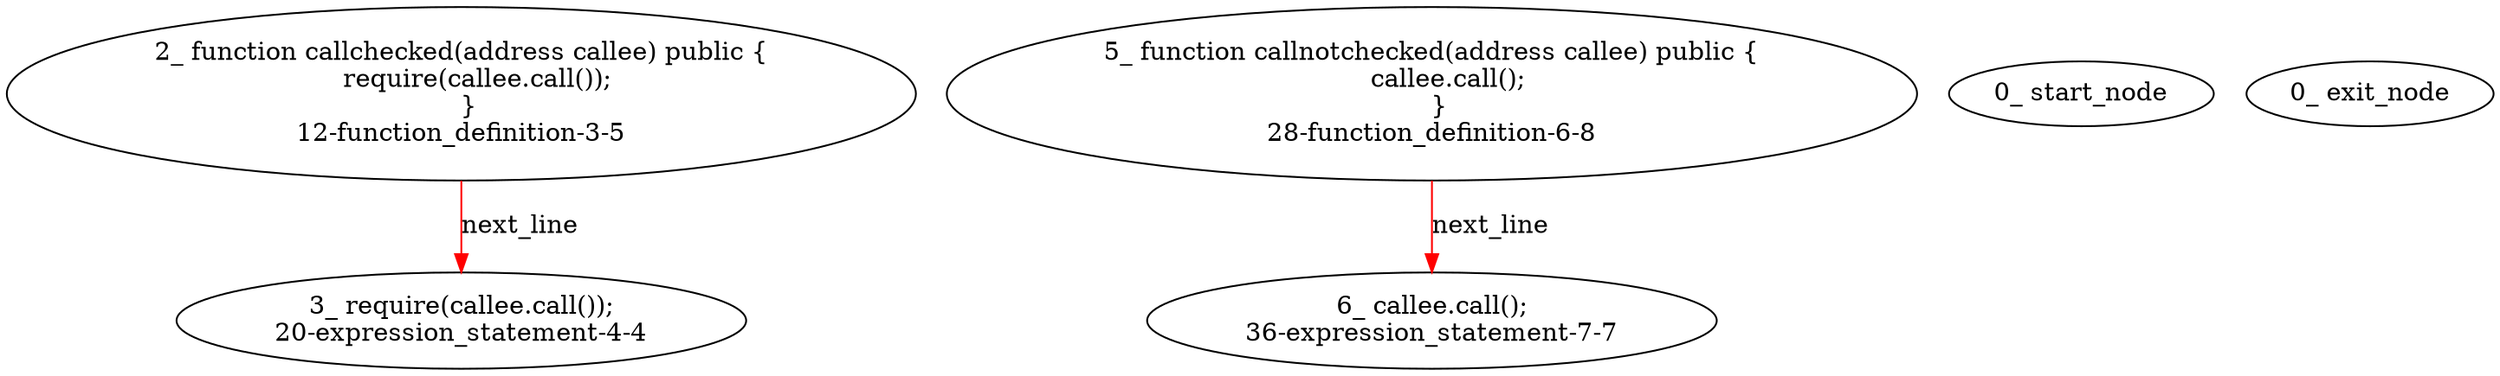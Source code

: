 digraph  {
12 [label="2_ function callchecked(address callee) public {\n    require(callee.call());\n  }\n12-function_definition-3-5", method="callchecked(address callee)", type_label=function_definition];
20 [label="3_ require(callee.call());\n20-expression_statement-4-4", method="callchecked(address callee)", type_label=expression_statement];
28 [label="5_ function callnotchecked(address callee) public {\n    callee.call();\n  }\n28-function_definition-6-8", method="callnotchecked(address callee)", type_label=function_definition];
36 [label="6_ callee.call();\n36-expression_statement-7-7", method="callnotchecked(address callee)", type_label=expression_statement];
1 [label="0_ start_node", method="", type_label=start];
2 [label="0_ exit_node", method="", type_label=exit];
12 -> 20  [color=red, controlflow_type=next_line, edge_type=CFG_edge, key=0, label=next_line];
28 -> 36  [color=red, controlflow_type=next_line, edge_type=CFG_edge, key=0, label=next_line];
}
